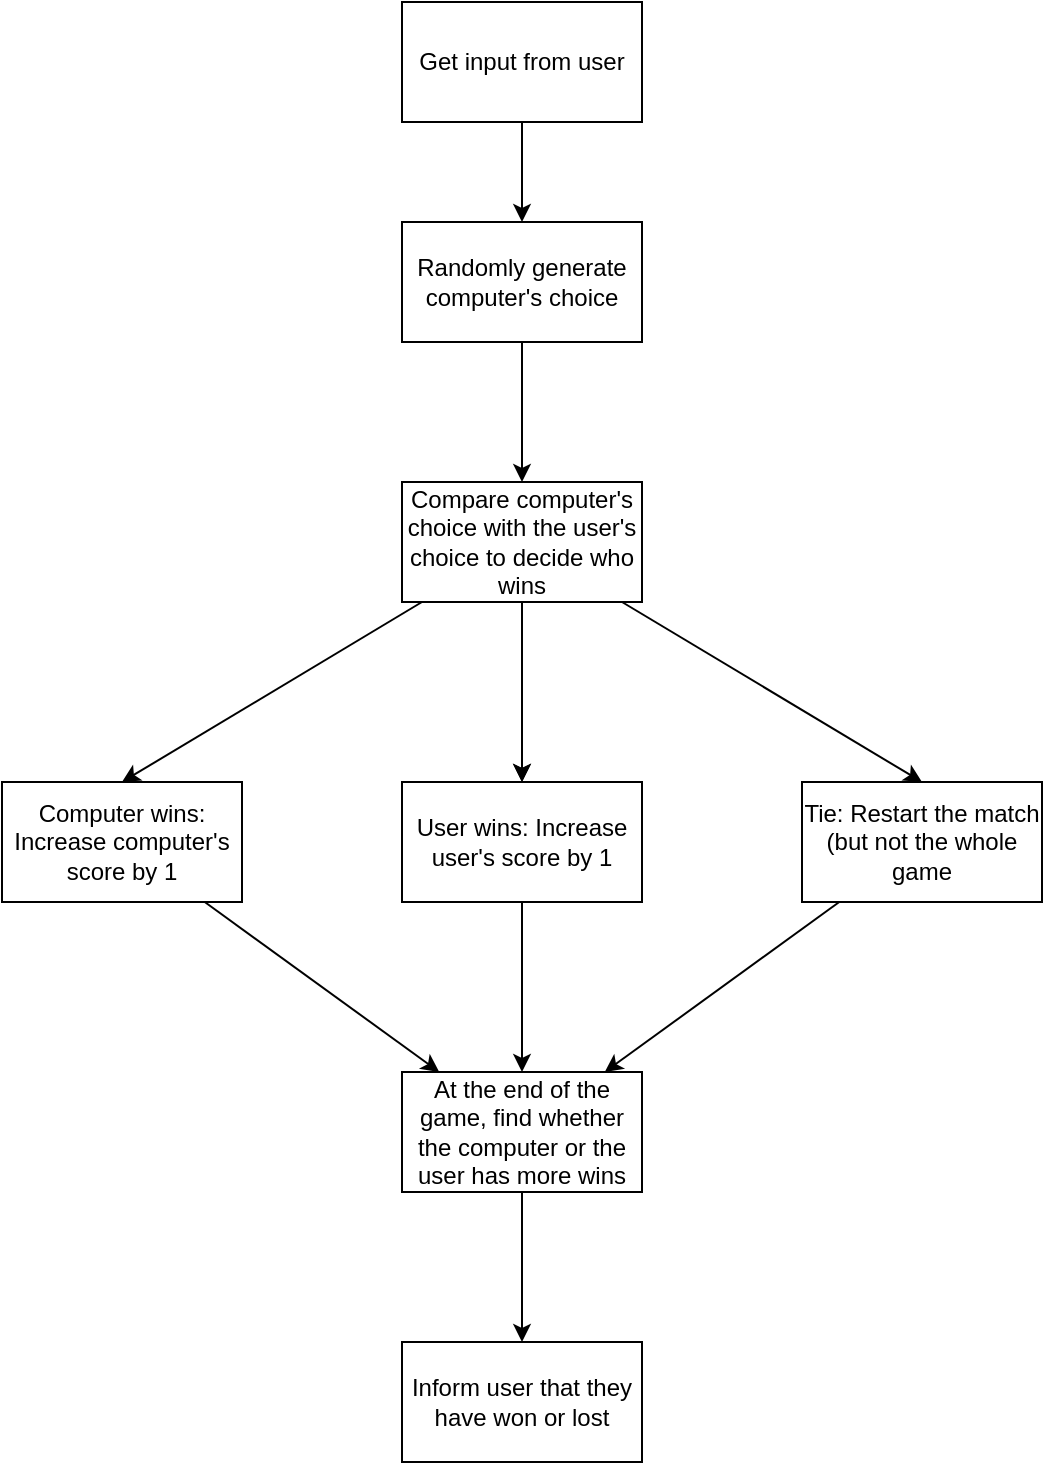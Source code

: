 <mxfile>
    <diagram id="zKF-aZKw49YoREh_toey" name="Page-1">
        <mxGraphModel dx="17667" dy="6147" grid="1" gridSize="10" guides="1" tooltips="1" connect="1" arrows="1" fold="1" page="1" pageScale="1" pageWidth="827" pageHeight="1169" math="0" shadow="0">
            <root>
                <mxCell id="0"/>
                <mxCell id="1" parent="0"/>
                <mxCell id="12" value="Get input from user" style="rounded=0;whiteSpace=wrap;html=1;" vertex="1" parent="1">
                    <mxGeometry x="340" y="20" width="120" height="60" as="geometry"/>
                </mxCell>
                <mxCell id="20" value="" style="edgeStyle=none;html=1;" edge="1" parent="1" source="13" target="15">
                    <mxGeometry relative="1" as="geometry"/>
                </mxCell>
                <mxCell id="13" value="Randomly generate computer's choice" style="rounded=0;whiteSpace=wrap;html=1;" vertex="1" parent="1">
                    <mxGeometry x="340" y="130" width="120" height="60" as="geometry"/>
                </mxCell>
                <mxCell id="29" style="edgeStyle=none;html=1;" edge="1" parent="1" source="14" target="22">
                    <mxGeometry relative="1" as="geometry"/>
                </mxCell>
                <mxCell id="14" value="User wins: Increase user's score by 1" style="rounded=0;whiteSpace=wrap;html=1;" vertex="1" parent="1">
                    <mxGeometry x="340" y="410" width="120" height="60" as="geometry"/>
                </mxCell>
                <mxCell id="24" value="" style="edgeStyle=none;html=1;" edge="1" parent="1" source="15" target="14">
                    <mxGeometry relative="1" as="geometry"/>
                </mxCell>
                <mxCell id="25" value="" style="edgeStyle=none;html=1;" edge="1" parent="1" source="15" target="14">
                    <mxGeometry relative="1" as="geometry"/>
                </mxCell>
                <mxCell id="26" style="edgeStyle=none;html=1;entryX=0.5;entryY=0;entryDx=0;entryDy=0;" edge="1" parent="1" source="15" target="16">
                    <mxGeometry relative="1" as="geometry"/>
                </mxCell>
                <mxCell id="27" style="edgeStyle=none;html=1;entryX=0.5;entryY=0;entryDx=0;entryDy=0;" edge="1" parent="1" source="15" target="21">
                    <mxGeometry relative="1" as="geometry"/>
                </mxCell>
                <mxCell id="15" value="Compare computer's choice with the user's choice to decide who wins" style="rounded=0;whiteSpace=wrap;html=1;" vertex="1" parent="1">
                    <mxGeometry x="340" y="260" width="120" height="60" as="geometry"/>
                </mxCell>
                <mxCell id="28" style="edgeStyle=none;html=1;" edge="1" parent="1" source="16" target="22">
                    <mxGeometry relative="1" as="geometry"/>
                </mxCell>
                <mxCell id="16" value="Computer wins: Increase computer's score by 1" style="rounded=0;whiteSpace=wrap;html=1;" vertex="1" parent="1">
                    <mxGeometry x="140" y="410" width="120" height="60" as="geometry"/>
                </mxCell>
                <mxCell id="18" value="" style="edgeStyle=none;html=1;exitX=0.5;exitY=1;exitDx=0;exitDy=0;" edge="1" parent="1" source="12" target="13">
                    <mxGeometry relative="1" as="geometry"/>
                </mxCell>
                <mxCell id="30" style="edgeStyle=none;html=1;" edge="1" parent="1" source="21" target="22">
                    <mxGeometry relative="1" as="geometry"/>
                </mxCell>
                <mxCell id="21" value="Tie: Restart the match (but not the whole game" style="rounded=0;whiteSpace=wrap;html=1;" vertex="1" parent="1">
                    <mxGeometry x="540" y="410" width="120" height="60" as="geometry"/>
                </mxCell>
                <mxCell id="31" style="edgeStyle=none;html=1;" edge="1" parent="1" source="22" target="23">
                    <mxGeometry relative="1" as="geometry"/>
                </mxCell>
                <mxCell id="22" value="At the end of the game, find whether the computer or the user has more wins" style="rounded=0;whiteSpace=wrap;html=1;" vertex="1" parent="1">
                    <mxGeometry x="340" y="555" width="120" height="60" as="geometry"/>
                </mxCell>
                <mxCell id="23" value="Inform user that they have won or lost" style="rounded=0;whiteSpace=wrap;html=1;" vertex="1" parent="1">
                    <mxGeometry x="340" y="690" width="120" height="60" as="geometry"/>
                </mxCell>
            </root>
        </mxGraphModel>
    </diagram>
    <diagram id="-sKw61PFgComz_m3h3Em" name="Page-2">
        <mxGraphModel dx="2650" dy="922" grid="1" gridSize="10" guides="1" tooltips="1" connect="1" arrows="1" fold="1" page="1" pageScale="1" pageWidth="827" pageHeight="1169" math="0" shadow="0">
            <root>
                <mxCell id="0"/>
                <mxCell id="1" parent="0"/>
            </root>
        </mxGraphModel>
    </diagram>
</mxfile>